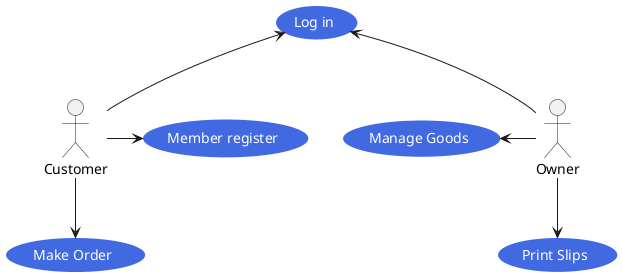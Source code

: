 @startuml home1
actor Customer  
Customer-right->(Member register)
Customer-up->(Log in)
Customer-->(Make Order)
actor Owner
Owner -up-> (Log in)
(Manage Goods)<-Owner
Owner-->(Print Slips)
skinparam usecase {
BackgroundColor RoyalBlue
BorderColor RoyalBlue
FontColor white
ArrowColor RoyalBlue
}
@enduml